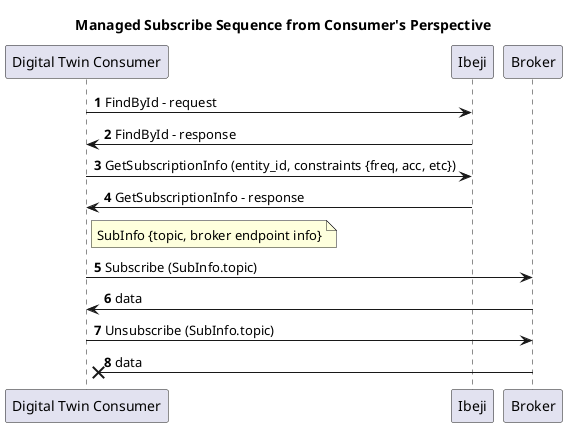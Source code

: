 @startuml Managed Subscribe Consumer
title Managed Subscribe Sequence from Consumer's Perspective
participant "Digital Twin Consumer" as DTConsumer
participant Ibeji
participant Broker

autonumber

DTConsumer -> Ibeji: FindById - request
DTConsumer <- Ibeji: FindById - response
DTConsumer -> Ibeji: GetSubscriptionInfo (entity_id, constraints {freq, acc, etc})
Ibeji -> DTConsumer: GetSubscriptionInfo - response
note right of DTConsumer: SubInfo {topic, broker endpoint info}
DTConsumer -> Broker: Subscribe (SubInfo.topic)
DTConsumer <- Broker : data
DTConsumer -> Broker: Unsubscribe (SubInfo.topic)
DTConsumer x<- Broker: data
@enduml
